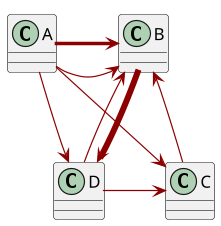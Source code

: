@startuml
!pragma layout smetana
'https://plantuml.com

scale 1.2

skinparam ArrowColor darkred

class A
class B
class C
class D

A  -[thickness=3]r->   B : "         "
A  -r->   B : "         "
A  -d->   C
B  <---  D
B  --[thickness=5]->  D
D  -r->   C : "         "
A  --->   D
B  <-u-   C

@enduml